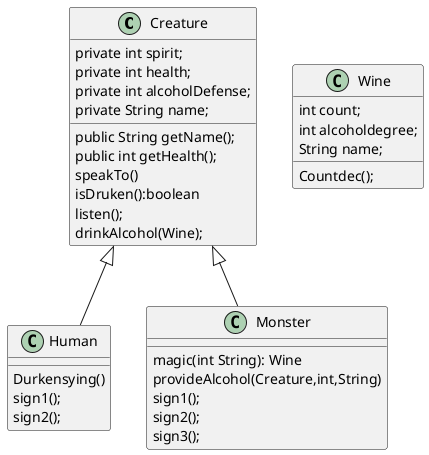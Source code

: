 @startuml
Class Creature{
    private int spirit;
    private int health;
    private int alcoholDefense;
    private String name;
    public String getName();
    public int getHealth();
    speakTo()
    isDruken():boolean
    listen();
    drinkAlcohol(Wine);
}
Class Human{
    Durkensying()
    sign1();
    sign2();
}
Class Monster{
   magic(int String): Wine
   provideAlcohol(Creature,int,String)
   sign1();
   sign2();
   sign3();

}
Class Wine{
   int count;
   int alcoholdegree;
   String name;
   Countdec();

}
Creature <|-- Human
Creature <|-- Monster
@enduml

